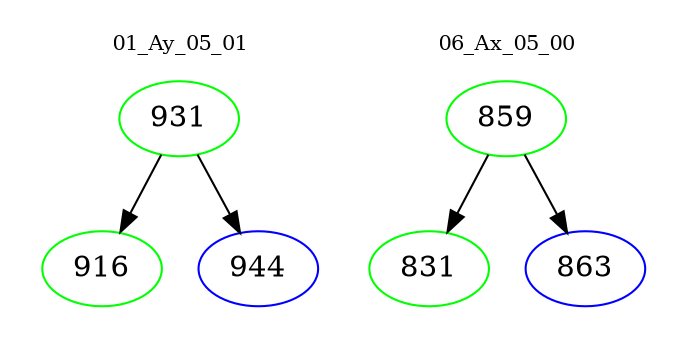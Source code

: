 digraph{
subgraph cluster_0 {
color = white
label = "01_Ay_05_01";
fontsize=10;
T0_931 [label="931", color="green"]
T0_931 -> T0_916 [color="black"]
T0_916 [label="916", color="green"]
T0_931 -> T0_944 [color="black"]
T0_944 [label="944", color="blue"]
}
subgraph cluster_1 {
color = white
label = "06_Ax_05_00";
fontsize=10;
T1_859 [label="859", color="green"]
T1_859 -> T1_831 [color="black"]
T1_831 [label="831", color="green"]
T1_859 -> T1_863 [color="black"]
T1_863 [label="863", color="blue"]
}
}
